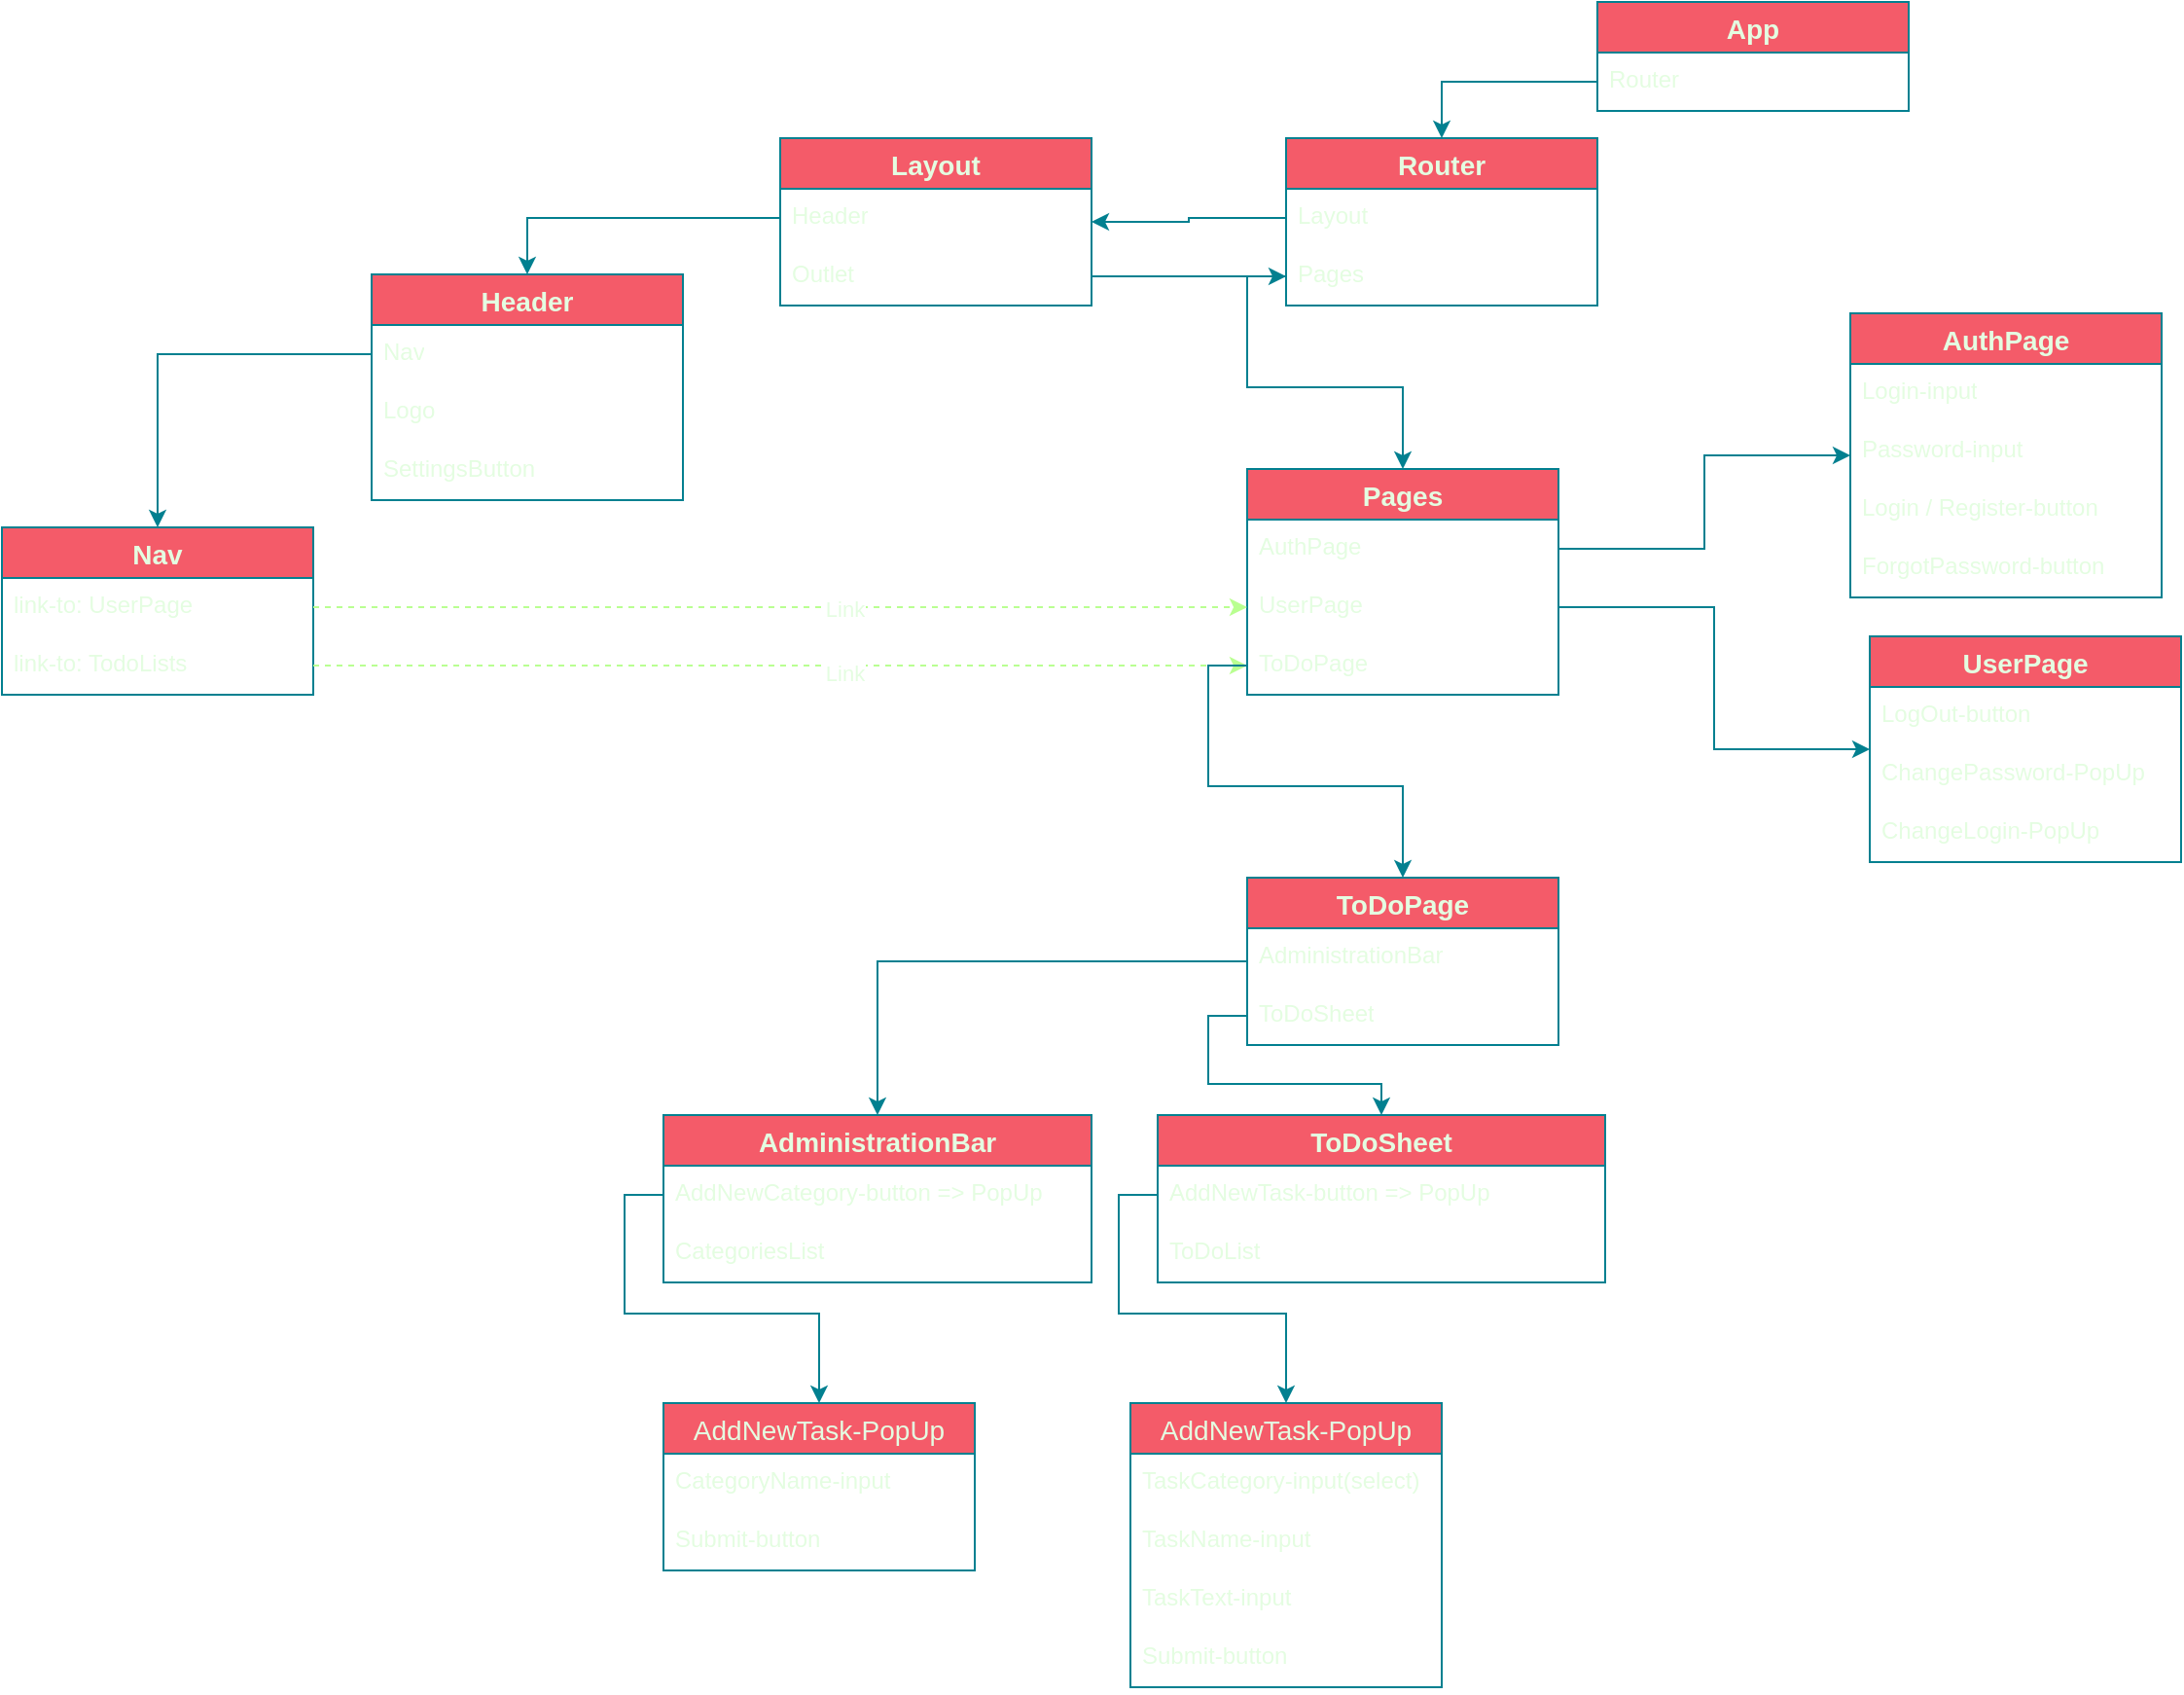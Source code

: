 <mxfile version="21.3.8" type="github">
  <diagram name="Страница 1" id="6tXET_UQnHRXLjtFdIph">
    <mxGraphModel dx="2261" dy="756" grid="1" gridSize="10" guides="1" tooltips="1" connect="1" arrows="1" fold="1" page="1" pageScale="1" pageWidth="827" pageHeight="1169" math="0" shadow="0">
      <root>
        <mxCell id="0" />
        <mxCell id="1" parent="0" />
        <mxCell id="IGXPedK8rDx9fx1_-4YQ-31" value="App" style="swimlane;fontStyle=1;childLayout=stackLayout;horizontal=1;startSize=26;horizontalStack=0;resizeParent=1;resizeParentMax=0;resizeLast=0;collapsible=1;marginBottom=0;align=center;fontSize=14;labelBackgroundColor=none;fillColor=#F45B69;strokeColor=#028090;fontColor=#E4FDE1;" vertex="1" parent="1">
          <mxGeometry x="640" y="30" width="160" height="56" as="geometry" />
        </mxCell>
        <mxCell id="IGXPedK8rDx9fx1_-4YQ-34" value="Router" style="text;strokeColor=none;fillColor=none;spacingLeft=4;spacingRight=4;overflow=hidden;rotatable=0;points=[[0,0.5],[1,0.5]];portConstraint=eastwest;fontSize=12;whiteSpace=wrap;html=1;labelBackgroundColor=none;fontColor=#E4FDE1;" vertex="1" parent="IGXPedK8rDx9fx1_-4YQ-31">
          <mxGeometry y="26" width="160" height="30" as="geometry" />
        </mxCell>
        <mxCell id="IGXPedK8rDx9fx1_-4YQ-39" value="Router" style="swimlane;fontStyle=1;childLayout=stackLayout;horizontal=1;startSize=26;horizontalStack=0;resizeParent=1;resizeParentMax=0;resizeLast=0;collapsible=1;marginBottom=0;align=center;fontSize=14;labelBackgroundColor=none;fillColor=#F45B69;strokeColor=#028090;fontColor=#E4FDE1;" vertex="1" parent="1">
          <mxGeometry x="480" y="100" width="160" height="86" as="geometry" />
        </mxCell>
        <mxCell id="IGXPedK8rDx9fx1_-4YQ-40" value="Layout" style="text;strokeColor=none;fillColor=none;spacingLeft=4;spacingRight=4;overflow=hidden;rotatable=0;points=[[0,0.5],[1,0.5]];portConstraint=eastwest;fontSize=12;whiteSpace=wrap;html=1;labelBackgroundColor=none;fontColor=#E4FDE1;" vertex="1" parent="IGXPedK8rDx9fx1_-4YQ-39">
          <mxGeometry y="26" width="160" height="30" as="geometry" />
        </mxCell>
        <mxCell id="IGXPedK8rDx9fx1_-4YQ-41" value="Pages" style="text;strokeColor=none;fillColor=none;spacingLeft=4;spacingRight=4;overflow=hidden;rotatable=0;points=[[0,0.5],[1,0.5]];portConstraint=eastwest;fontSize=12;whiteSpace=wrap;html=1;labelBackgroundColor=none;fontColor=#E4FDE1;" vertex="1" parent="IGXPedK8rDx9fx1_-4YQ-39">
          <mxGeometry y="56" width="160" height="30" as="geometry" />
        </mxCell>
        <mxCell id="IGXPedK8rDx9fx1_-4YQ-46" value="Pages" style="swimlane;fontStyle=1;childLayout=stackLayout;horizontal=1;startSize=26;horizontalStack=0;resizeParent=1;resizeParentMax=0;resizeLast=0;collapsible=1;marginBottom=0;align=center;fontSize=14;labelBackgroundColor=none;fillColor=#F45B69;strokeColor=#028090;fontColor=#E4FDE1;" vertex="1" parent="1">
          <mxGeometry x="460" y="270" width="160" height="116" as="geometry" />
        </mxCell>
        <mxCell id="IGXPedK8rDx9fx1_-4YQ-47" value="AuthPage" style="text;strokeColor=none;fillColor=none;spacingLeft=4;spacingRight=4;overflow=hidden;rotatable=0;points=[[0,0.5],[1,0.5]];portConstraint=eastwest;fontSize=12;whiteSpace=wrap;html=1;labelBackgroundColor=none;fontColor=#E4FDE1;" vertex="1" parent="IGXPedK8rDx9fx1_-4YQ-46">
          <mxGeometry y="26" width="160" height="30" as="geometry" />
        </mxCell>
        <mxCell id="IGXPedK8rDx9fx1_-4YQ-48" value="UserPage" style="text;strokeColor=none;fillColor=none;spacingLeft=4;spacingRight=4;overflow=hidden;rotatable=0;points=[[0,0.5],[1,0.5]];portConstraint=eastwest;fontSize=12;whiteSpace=wrap;html=1;labelBackgroundColor=none;fontColor=#E4FDE1;" vertex="1" parent="IGXPedK8rDx9fx1_-4YQ-46">
          <mxGeometry y="56" width="160" height="30" as="geometry" />
        </mxCell>
        <mxCell id="IGXPedK8rDx9fx1_-4YQ-68" value="ToDoPage" style="text;strokeColor=none;fillColor=none;spacingLeft=4;spacingRight=4;overflow=hidden;rotatable=0;points=[[0,0.5],[1,0.5]];portConstraint=eastwest;fontSize=12;whiteSpace=wrap;html=1;labelBackgroundColor=none;fontColor=#E4FDE1;" vertex="1" parent="IGXPedK8rDx9fx1_-4YQ-46">
          <mxGeometry y="86" width="160" height="30" as="geometry" />
        </mxCell>
        <mxCell id="IGXPedK8rDx9fx1_-4YQ-50" value="Layout" style="swimlane;fontStyle=1;childLayout=stackLayout;horizontal=1;startSize=26;horizontalStack=0;resizeParent=1;resizeParentMax=0;resizeLast=0;collapsible=1;marginBottom=0;align=center;fontSize=14;labelBackgroundColor=none;fillColor=#F45B69;strokeColor=#028090;fontColor=#E4FDE1;" vertex="1" parent="1">
          <mxGeometry x="220" y="100" width="160" height="86" as="geometry" />
        </mxCell>
        <mxCell id="IGXPedK8rDx9fx1_-4YQ-51" value="Header" style="text;strokeColor=none;fillColor=none;spacingLeft=4;spacingRight=4;overflow=hidden;rotatable=0;points=[[0,0.5],[1,0.5]];portConstraint=eastwest;fontSize=12;whiteSpace=wrap;html=1;labelBackgroundColor=none;fontColor=#E4FDE1;" vertex="1" parent="IGXPedK8rDx9fx1_-4YQ-50">
          <mxGeometry y="26" width="160" height="30" as="geometry" />
        </mxCell>
        <mxCell id="IGXPedK8rDx9fx1_-4YQ-52" value="Outlet" style="text;strokeColor=none;fillColor=none;spacingLeft=4;spacingRight=4;overflow=hidden;rotatable=0;points=[[0,0.5],[1,0.5]];portConstraint=eastwest;fontSize=12;whiteSpace=wrap;html=1;labelBackgroundColor=none;fontColor=#E4FDE1;" vertex="1" parent="IGXPedK8rDx9fx1_-4YQ-50">
          <mxGeometry y="56" width="160" height="30" as="geometry" />
        </mxCell>
        <mxCell id="IGXPedK8rDx9fx1_-4YQ-53" style="edgeStyle=orthogonalEdgeStyle;rounded=0;orthogonalLoop=1;jettySize=auto;html=1;labelBackgroundColor=none;strokeColor=#028090;fontColor=default;" edge="1" parent="1" source="IGXPedK8rDx9fx1_-4YQ-34" target="IGXPedK8rDx9fx1_-4YQ-39">
          <mxGeometry relative="1" as="geometry" />
        </mxCell>
        <mxCell id="IGXPedK8rDx9fx1_-4YQ-54" style="edgeStyle=orthogonalEdgeStyle;rounded=0;orthogonalLoop=1;jettySize=auto;html=1;labelBackgroundColor=none;strokeColor=#028090;fontColor=default;" edge="1" parent="1" source="IGXPedK8rDx9fx1_-4YQ-41" target="IGXPedK8rDx9fx1_-4YQ-46">
          <mxGeometry relative="1" as="geometry" />
        </mxCell>
        <mxCell id="IGXPedK8rDx9fx1_-4YQ-55" style="edgeStyle=orthogonalEdgeStyle;rounded=0;orthogonalLoop=1;jettySize=auto;html=1;labelBackgroundColor=none;strokeColor=#028090;fontColor=default;" edge="1" parent="1" source="IGXPedK8rDx9fx1_-4YQ-40" target="IGXPedK8rDx9fx1_-4YQ-50">
          <mxGeometry relative="1" as="geometry" />
        </mxCell>
        <mxCell id="IGXPedK8rDx9fx1_-4YQ-56" value="Header" style="swimlane;fontStyle=1;childLayout=stackLayout;horizontal=1;startSize=26;horizontalStack=0;resizeParent=1;resizeParentMax=0;resizeLast=0;collapsible=1;marginBottom=0;align=center;fontSize=14;labelBackgroundColor=none;fillColor=#F45B69;strokeColor=#028090;fontColor=#E4FDE1;" vertex="1" parent="1">
          <mxGeometry x="10" y="170" width="160" height="116" as="geometry" />
        </mxCell>
        <mxCell id="IGXPedK8rDx9fx1_-4YQ-58" value="Nav" style="text;strokeColor=none;fillColor=none;spacingLeft=4;spacingRight=4;overflow=hidden;rotatable=0;points=[[0,0.5],[1,0.5]];portConstraint=eastwest;fontSize=12;whiteSpace=wrap;html=1;labelBackgroundColor=none;fontColor=#E4FDE1;" vertex="1" parent="IGXPedK8rDx9fx1_-4YQ-56">
          <mxGeometry y="26" width="160" height="30" as="geometry" />
        </mxCell>
        <mxCell id="IGXPedK8rDx9fx1_-4YQ-59" value="Logo" style="text;strokeColor=none;fillColor=none;spacingLeft=4;spacingRight=4;overflow=hidden;rotatable=0;points=[[0,0.5],[1,0.5]];portConstraint=eastwest;fontSize=12;whiteSpace=wrap;html=1;labelBackgroundColor=none;fontColor=#E4FDE1;" vertex="1" parent="IGXPedK8rDx9fx1_-4YQ-56">
          <mxGeometry y="56" width="160" height="30" as="geometry" />
        </mxCell>
        <mxCell id="IGXPedK8rDx9fx1_-4YQ-60" value="SettingsButton" style="text;strokeColor=none;fillColor=none;spacingLeft=4;spacingRight=4;overflow=hidden;rotatable=0;points=[[0,0.5],[1,0.5]];portConstraint=eastwest;fontSize=12;whiteSpace=wrap;html=1;labelBackgroundColor=none;fontColor=#E4FDE1;" vertex="1" parent="IGXPedK8rDx9fx1_-4YQ-56">
          <mxGeometry y="86" width="160" height="30" as="geometry" />
        </mxCell>
        <mxCell id="IGXPedK8rDx9fx1_-4YQ-61" style="edgeStyle=orthogonalEdgeStyle;rounded=0;orthogonalLoop=1;jettySize=auto;html=1;labelBackgroundColor=none;strokeColor=#028090;fontColor=default;" edge="1" parent="1" source="IGXPedK8rDx9fx1_-4YQ-51" target="IGXPedK8rDx9fx1_-4YQ-56">
          <mxGeometry relative="1" as="geometry" />
        </mxCell>
        <mxCell id="IGXPedK8rDx9fx1_-4YQ-62" style="edgeStyle=orthogonalEdgeStyle;rounded=0;orthogonalLoop=1;jettySize=auto;html=1;labelBackgroundColor=none;strokeColor=#028090;fontColor=default;" edge="1" parent="1" source="IGXPedK8rDx9fx1_-4YQ-52" target="IGXPedK8rDx9fx1_-4YQ-41">
          <mxGeometry relative="1" as="geometry" />
        </mxCell>
        <mxCell id="IGXPedK8rDx9fx1_-4YQ-64" value="Nav" style="swimlane;fontStyle=1;childLayout=stackLayout;horizontal=1;startSize=26;horizontalStack=0;resizeParent=1;resizeParentMax=0;resizeLast=0;collapsible=1;marginBottom=0;align=center;fontSize=14;labelBackgroundColor=none;fillColor=#F45B69;strokeColor=#028090;fontColor=#E4FDE1;" vertex="1" parent="1">
          <mxGeometry x="-180" y="300" width="160" height="86" as="geometry" />
        </mxCell>
        <mxCell id="IGXPedK8rDx9fx1_-4YQ-65" value="link-to: UserPage" style="text;strokeColor=none;fillColor=none;spacingLeft=4;spacingRight=4;overflow=hidden;rotatable=0;points=[[0,0.5],[1,0.5]];portConstraint=eastwest;fontSize=12;whiteSpace=wrap;html=1;labelBackgroundColor=none;fontColor=#E4FDE1;" vertex="1" parent="IGXPedK8rDx9fx1_-4YQ-64">
          <mxGeometry y="26" width="160" height="30" as="geometry" />
        </mxCell>
        <mxCell id="IGXPedK8rDx9fx1_-4YQ-66" value="link-to: TodoLists" style="text;strokeColor=none;fillColor=none;spacingLeft=4;spacingRight=4;overflow=hidden;rotatable=0;points=[[0,0.5],[1,0.5]];portConstraint=eastwest;fontSize=12;whiteSpace=wrap;html=1;labelBackgroundColor=none;fontColor=#E4FDE1;" vertex="1" parent="IGXPedK8rDx9fx1_-4YQ-64">
          <mxGeometry y="56" width="160" height="30" as="geometry" />
        </mxCell>
        <mxCell id="IGXPedK8rDx9fx1_-4YQ-69" style="edgeStyle=orthogonalEdgeStyle;rounded=0;orthogonalLoop=1;jettySize=auto;html=1;strokeColor=#B9FF91;fontColor=#E4FDE1;fillColor=#d5e8d4;dashed=1;" edge="1" parent="1" source="IGXPedK8rDx9fx1_-4YQ-65" target="IGXPedK8rDx9fx1_-4YQ-48">
          <mxGeometry relative="1" as="geometry" />
        </mxCell>
        <mxCell id="IGXPedK8rDx9fx1_-4YQ-105" value="Link" style="edgeLabel;html=1;align=center;verticalAlign=middle;resizable=0;points=[];fontColor=#E4FDE1;" vertex="1" connectable="0" parent="IGXPedK8rDx9fx1_-4YQ-69">
          <mxGeometry x="0.138" y="-1" relative="1" as="geometry">
            <mxPoint as="offset" />
          </mxGeometry>
        </mxCell>
        <mxCell id="IGXPedK8rDx9fx1_-4YQ-70" style="edgeStyle=orthogonalEdgeStyle;rounded=0;orthogonalLoop=1;jettySize=auto;html=1;strokeColor=#B9FF91;fontColor=#E4FDE1;fillColor=#d5e8d4;dashed=1;" edge="1" parent="1" source="IGXPedK8rDx9fx1_-4YQ-66" target="IGXPedK8rDx9fx1_-4YQ-68">
          <mxGeometry relative="1" as="geometry" />
        </mxCell>
        <mxCell id="IGXPedK8rDx9fx1_-4YQ-104" value="Link" style="edgeLabel;html=1;align=center;verticalAlign=middle;resizable=0;points=[];fontColor=#E4FDE1;" vertex="1" connectable="0" parent="IGXPedK8rDx9fx1_-4YQ-70">
          <mxGeometry x="0.138" y="-4" relative="1" as="geometry">
            <mxPoint as="offset" />
          </mxGeometry>
        </mxCell>
        <mxCell id="IGXPedK8rDx9fx1_-4YQ-71" style="edgeStyle=orthogonalEdgeStyle;rounded=0;orthogonalLoop=1;jettySize=auto;html=1;strokeColor=#028090;fontColor=#E4FDE1;fillColor=#F45B69;" edge="1" parent="1" source="IGXPedK8rDx9fx1_-4YQ-58" target="IGXPedK8rDx9fx1_-4YQ-64">
          <mxGeometry relative="1" as="geometry" />
        </mxCell>
        <mxCell id="IGXPedK8rDx9fx1_-4YQ-72" value="AuthPage" style="swimlane;fontStyle=1;childLayout=stackLayout;horizontal=1;startSize=26;horizontalStack=0;resizeParent=1;resizeParentMax=0;resizeLast=0;collapsible=1;marginBottom=0;align=center;fontSize=14;labelBackgroundColor=none;fillColor=#F45B69;strokeColor=#028090;fontColor=#E4FDE1;" vertex="1" parent="1">
          <mxGeometry x="770" y="190" width="160" height="146" as="geometry" />
        </mxCell>
        <mxCell id="IGXPedK8rDx9fx1_-4YQ-73" value="Login-input" style="text;strokeColor=none;fillColor=none;spacingLeft=4;spacingRight=4;overflow=hidden;rotatable=0;points=[[0,0.5],[1,0.5]];portConstraint=eastwest;fontSize=12;whiteSpace=wrap;html=1;labelBackgroundColor=none;fontColor=#E4FDE1;" vertex="1" parent="IGXPedK8rDx9fx1_-4YQ-72">
          <mxGeometry y="26" width="160" height="30" as="geometry" />
        </mxCell>
        <mxCell id="IGXPedK8rDx9fx1_-4YQ-74" value="Password-input" style="text;strokeColor=none;fillColor=none;spacingLeft=4;spacingRight=4;overflow=hidden;rotatable=0;points=[[0,0.5],[1,0.5]];portConstraint=eastwest;fontSize=12;whiteSpace=wrap;html=1;labelBackgroundColor=none;fontColor=#E4FDE1;" vertex="1" parent="IGXPedK8rDx9fx1_-4YQ-72">
          <mxGeometry y="56" width="160" height="30" as="geometry" />
        </mxCell>
        <mxCell id="IGXPedK8rDx9fx1_-4YQ-75" value="Login / Register-button" style="text;strokeColor=none;fillColor=none;spacingLeft=4;spacingRight=4;overflow=hidden;rotatable=0;points=[[0,0.5],[1,0.5]];portConstraint=eastwest;fontSize=12;whiteSpace=wrap;html=1;labelBackgroundColor=none;fontColor=#E4FDE1;" vertex="1" parent="IGXPedK8rDx9fx1_-4YQ-72">
          <mxGeometry y="86" width="160" height="30" as="geometry" />
        </mxCell>
        <mxCell id="IGXPedK8rDx9fx1_-4YQ-82" value="ForgotPassword-button" style="text;strokeColor=none;fillColor=none;spacingLeft=4;spacingRight=4;overflow=hidden;rotatable=0;points=[[0,0.5],[1,0.5]];portConstraint=eastwest;fontSize=12;whiteSpace=wrap;html=1;labelBackgroundColor=none;fontColor=#E4FDE1;" vertex="1" parent="IGXPedK8rDx9fx1_-4YQ-72">
          <mxGeometry y="116" width="160" height="30" as="geometry" />
        </mxCell>
        <mxCell id="IGXPedK8rDx9fx1_-4YQ-77" style="edgeStyle=orthogonalEdgeStyle;rounded=0;orthogonalLoop=1;jettySize=auto;html=1;strokeColor=#028090;fontColor=#E4FDE1;fillColor=#F45B69;" edge="1" parent="1" source="IGXPedK8rDx9fx1_-4YQ-47" target="IGXPedK8rDx9fx1_-4YQ-72">
          <mxGeometry relative="1" as="geometry" />
        </mxCell>
        <mxCell id="IGXPedK8rDx9fx1_-4YQ-78" value="UserPage" style="swimlane;fontStyle=1;childLayout=stackLayout;horizontal=1;startSize=26;horizontalStack=0;resizeParent=1;resizeParentMax=0;resizeLast=0;collapsible=1;marginBottom=0;align=center;fontSize=14;labelBackgroundColor=none;fillColor=#F45B69;strokeColor=#028090;fontColor=#E4FDE1;" vertex="1" parent="1">
          <mxGeometry x="780" y="356" width="160" height="116" as="geometry" />
        </mxCell>
        <mxCell id="IGXPedK8rDx9fx1_-4YQ-79" value="LogOut-button" style="text;strokeColor=none;fillColor=none;spacingLeft=4;spacingRight=4;overflow=hidden;rotatable=0;points=[[0,0.5],[1,0.5]];portConstraint=eastwest;fontSize=12;whiteSpace=wrap;html=1;labelBackgroundColor=none;fontColor=#E4FDE1;" vertex="1" parent="IGXPedK8rDx9fx1_-4YQ-78">
          <mxGeometry y="26" width="160" height="30" as="geometry" />
        </mxCell>
        <mxCell id="IGXPedK8rDx9fx1_-4YQ-80" value="ChangePassword-PopUp" style="text;strokeColor=none;fillColor=none;spacingLeft=4;spacingRight=4;overflow=hidden;rotatable=0;points=[[0,0.5],[1,0.5]];portConstraint=eastwest;fontSize=12;whiteSpace=wrap;html=1;labelBackgroundColor=none;fontColor=#E4FDE1;" vertex="1" parent="IGXPedK8rDx9fx1_-4YQ-78">
          <mxGeometry y="56" width="160" height="30" as="geometry" />
        </mxCell>
        <mxCell id="IGXPedK8rDx9fx1_-4YQ-83" value="ChangeLogin-PopUp" style="text;strokeColor=none;fillColor=none;spacingLeft=4;spacingRight=4;overflow=hidden;rotatable=0;points=[[0,0.5],[1,0.5]];portConstraint=eastwest;fontSize=12;whiteSpace=wrap;html=1;labelBackgroundColor=none;fontColor=#E4FDE1;" vertex="1" parent="IGXPedK8rDx9fx1_-4YQ-78">
          <mxGeometry y="86" width="160" height="30" as="geometry" />
        </mxCell>
        <mxCell id="IGXPedK8rDx9fx1_-4YQ-84" style="edgeStyle=orthogonalEdgeStyle;rounded=0;orthogonalLoop=1;jettySize=auto;html=1;strokeColor=#028090;fontColor=#E4FDE1;fillColor=#F45B69;" edge="1" parent="1" source="IGXPedK8rDx9fx1_-4YQ-48" target="IGXPedK8rDx9fx1_-4YQ-78">
          <mxGeometry relative="1" as="geometry" />
        </mxCell>
        <mxCell id="IGXPedK8rDx9fx1_-4YQ-98" style="edgeStyle=orthogonalEdgeStyle;rounded=0;orthogonalLoop=1;jettySize=auto;html=1;strokeColor=#028090;fontColor=#E4FDE1;fillColor=#F45B69;" edge="1" parent="1" source="IGXPedK8rDx9fx1_-4YQ-85" target="IGXPedK8rDx9fx1_-4YQ-92">
          <mxGeometry relative="1" as="geometry" />
        </mxCell>
        <mxCell id="IGXPedK8rDx9fx1_-4YQ-85" value="ToDoPage" style="swimlane;fontStyle=1;childLayout=stackLayout;horizontal=1;startSize=26;horizontalStack=0;resizeParent=1;resizeParentMax=0;resizeLast=0;collapsible=1;marginBottom=0;align=center;fontSize=14;labelBackgroundColor=none;fillColor=#F45B69;strokeColor=#028090;fontColor=#E4FDE1;" vertex="1" parent="1">
          <mxGeometry x="460" y="480" width="160" height="86" as="geometry" />
        </mxCell>
        <mxCell id="IGXPedK8rDx9fx1_-4YQ-88" value="AdministrationBar" style="text;strokeColor=none;fillColor=none;spacingLeft=4;spacingRight=4;overflow=hidden;rotatable=0;points=[[0,0.5],[1,0.5]];portConstraint=eastwest;fontSize=12;whiteSpace=wrap;html=1;labelBackgroundColor=none;fontColor=#E4FDE1;" vertex="1" parent="IGXPedK8rDx9fx1_-4YQ-85">
          <mxGeometry y="26" width="160" height="30" as="geometry" />
        </mxCell>
        <mxCell id="IGXPedK8rDx9fx1_-4YQ-91" value="ToDoSheet" style="text;strokeColor=none;fillColor=none;spacingLeft=4;spacingRight=4;overflow=hidden;rotatable=0;points=[[0,0.5],[1,0.5]];portConstraint=eastwest;fontSize=12;whiteSpace=wrap;html=1;labelBackgroundColor=none;fontColor=#E4FDE1;" vertex="1" parent="IGXPedK8rDx9fx1_-4YQ-85">
          <mxGeometry y="56" width="160" height="30" as="geometry" />
        </mxCell>
        <mxCell id="IGXPedK8rDx9fx1_-4YQ-90" style="edgeStyle=orthogonalEdgeStyle;rounded=0;orthogonalLoop=1;jettySize=auto;html=1;strokeColor=#028090;fontColor=#E4FDE1;fillColor=#F45B69;" edge="1" parent="1" source="IGXPedK8rDx9fx1_-4YQ-68" target="IGXPedK8rDx9fx1_-4YQ-85">
          <mxGeometry relative="1" as="geometry" />
        </mxCell>
        <mxCell id="IGXPedK8rDx9fx1_-4YQ-92" value="AdministrationBar" style="swimlane;fontStyle=1;childLayout=stackLayout;horizontal=1;startSize=26;horizontalStack=0;resizeParent=1;resizeParentMax=0;resizeLast=0;collapsible=1;marginBottom=0;align=center;fontSize=14;labelBackgroundColor=none;fillColor=#F45B69;strokeColor=#028090;fontColor=#E4FDE1;" vertex="1" parent="1">
          <mxGeometry x="160" y="602" width="220" height="86" as="geometry" />
        </mxCell>
        <mxCell id="IGXPedK8rDx9fx1_-4YQ-94" value="AddNewCategory-button =&amp;gt; PopUp" style="text;strokeColor=none;fillColor=none;spacingLeft=4;spacingRight=4;overflow=hidden;rotatable=0;points=[[0,0.5],[1,0.5]];portConstraint=eastwest;fontSize=12;whiteSpace=wrap;html=1;labelBackgroundColor=none;fontColor=#E4FDE1;" vertex="1" parent="IGXPedK8rDx9fx1_-4YQ-92">
          <mxGeometry y="26" width="220" height="30" as="geometry" />
        </mxCell>
        <mxCell id="IGXPedK8rDx9fx1_-4YQ-93" value="CategoriesList" style="text;strokeColor=none;fillColor=none;spacingLeft=4;spacingRight=4;overflow=hidden;rotatable=0;points=[[0,0.5],[1,0.5]];portConstraint=eastwest;fontSize=12;whiteSpace=wrap;html=1;labelBackgroundColor=none;fontColor=#E4FDE1;" vertex="1" parent="IGXPedK8rDx9fx1_-4YQ-92">
          <mxGeometry y="56" width="220" height="30" as="geometry" />
        </mxCell>
        <mxCell id="IGXPedK8rDx9fx1_-4YQ-95" value="ToDoSheet" style="swimlane;fontStyle=1;childLayout=stackLayout;horizontal=1;startSize=26;horizontalStack=0;resizeParent=1;resizeParentMax=0;resizeLast=0;collapsible=1;marginBottom=0;align=center;fontSize=14;labelBackgroundColor=none;fillColor=#F45B69;strokeColor=#028090;fontColor=#E4FDE1;" vertex="1" parent="1">
          <mxGeometry x="414" y="602" width="230" height="86" as="geometry" />
        </mxCell>
        <mxCell id="IGXPedK8rDx9fx1_-4YQ-96" value="AddNewTask-button =&amp;gt; PopUp" style="text;strokeColor=none;fillColor=none;spacingLeft=4;spacingRight=4;overflow=hidden;rotatable=0;points=[[0,0.5],[1,0.5]];portConstraint=eastwest;fontSize=12;whiteSpace=wrap;html=1;labelBackgroundColor=none;fontColor=#E4FDE1;" vertex="1" parent="IGXPedK8rDx9fx1_-4YQ-95">
          <mxGeometry y="26" width="230" height="30" as="geometry" />
        </mxCell>
        <mxCell id="IGXPedK8rDx9fx1_-4YQ-97" value="ToDoList" style="text;strokeColor=none;fillColor=none;spacingLeft=4;spacingRight=4;overflow=hidden;rotatable=0;points=[[0,0.5],[1,0.5]];portConstraint=eastwest;fontSize=12;whiteSpace=wrap;html=1;labelBackgroundColor=none;fontColor=#E4FDE1;" vertex="1" parent="IGXPedK8rDx9fx1_-4YQ-95">
          <mxGeometry y="56" width="230" height="30" as="geometry" />
        </mxCell>
        <mxCell id="IGXPedK8rDx9fx1_-4YQ-99" style="edgeStyle=orthogonalEdgeStyle;rounded=0;orthogonalLoop=1;jettySize=auto;html=1;strokeColor=#028090;fontColor=#E4FDE1;fillColor=#F45B69;" edge="1" parent="1" source="IGXPedK8rDx9fx1_-4YQ-91" target="IGXPedK8rDx9fx1_-4YQ-95">
          <mxGeometry relative="1" as="geometry" />
        </mxCell>
        <mxCell id="IGXPedK8rDx9fx1_-4YQ-100" value="AddNewTask-PopUp" style="swimlane;fontStyle=0;childLayout=stackLayout;horizontal=1;startSize=26;horizontalStack=0;resizeParent=1;resizeParentMax=0;resizeLast=0;collapsible=1;marginBottom=0;align=center;fontSize=14;labelBackgroundColor=none;fillColor=#F45B69;strokeColor=#028090;fontColor=#E4FDE1;" vertex="1" parent="1">
          <mxGeometry x="400" y="750" width="160" height="146" as="geometry" />
        </mxCell>
        <mxCell id="IGXPedK8rDx9fx1_-4YQ-101" value="TaskCategory-input(select)" style="text;strokeColor=none;fillColor=none;spacingLeft=4;spacingRight=4;overflow=hidden;rotatable=0;points=[[0,0.5],[1,0.5]];portConstraint=eastwest;fontSize=12;whiteSpace=wrap;html=1;labelBackgroundColor=none;fontColor=#E4FDE1;" vertex="1" parent="IGXPedK8rDx9fx1_-4YQ-100">
          <mxGeometry y="26" width="160" height="30" as="geometry" />
        </mxCell>
        <mxCell id="IGXPedK8rDx9fx1_-4YQ-102" value="TaskName-input" style="text;strokeColor=none;fillColor=none;spacingLeft=4;spacingRight=4;overflow=hidden;rotatable=0;points=[[0,0.5],[1,0.5]];portConstraint=eastwest;fontSize=12;whiteSpace=wrap;html=1;labelBackgroundColor=none;fontColor=#E4FDE1;" vertex="1" parent="IGXPedK8rDx9fx1_-4YQ-100">
          <mxGeometry y="56" width="160" height="30" as="geometry" />
        </mxCell>
        <mxCell id="IGXPedK8rDx9fx1_-4YQ-108" value="TaskText-input&lt;br&gt;" style="text;strokeColor=none;fillColor=none;spacingLeft=4;spacingRight=4;overflow=hidden;rotatable=0;points=[[0,0.5],[1,0.5]];portConstraint=eastwest;fontSize=12;whiteSpace=wrap;html=1;labelBackgroundColor=none;fontColor=#E4FDE1;" vertex="1" parent="IGXPedK8rDx9fx1_-4YQ-100">
          <mxGeometry y="86" width="160" height="30" as="geometry" />
        </mxCell>
        <mxCell id="IGXPedK8rDx9fx1_-4YQ-106" value="Submit-button" style="text;strokeColor=none;fillColor=none;spacingLeft=4;spacingRight=4;overflow=hidden;rotatable=0;points=[[0,0.5],[1,0.5]];portConstraint=eastwest;fontSize=12;whiteSpace=wrap;html=1;labelBackgroundColor=none;fontColor=#E4FDE1;" vertex="1" parent="IGXPedK8rDx9fx1_-4YQ-100">
          <mxGeometry y="116" width="160" height="30" as="geometry" />
        </mxCell>
        <mxCell id="IGXPedK8rDx9fx1_-4YQ-109" value="AddNewTask-PopUp" style="swimlane;fontStyle=0;childLayout=stackLayout;horizontal=1;startSize=26;horizontalStack=0;resizeParent=1;resizeParentMax=0;resizeLast=0;collapsible=1;marginBottom=0;align=center;fontSize=14;labelBackgroundColor=none;fillColor=#F45B69;strokeColor=#028090;fontColor=#E4FDE1;" vertex="1" parent="1">
          <mxGeometry x="160" y="750" width="160" height="86" as="geometry" />
        </mxCell>
        <mxCell id="IGXPedK8rDx9fx1_-4YQ-111" value="CategoryName-input" style="text;strokeColor=none;fillColor=none;spacingLeft=4;spacingRight=4;overflow=hidden;rotatable=0;points=[[0,0.5],[1,0.5]];portConstraint=eastwest;fontSize=12;whiteSpace=wrap;html=1;labelBackgroundColor=none;fontColor=#E4FDE1;" vertex="1" parent="IGXPedK8rDx9fx1_-4YQ-109">
          <mxGeometry y="26" width="160" height="30" as="geometry" />
        </mxCell>
        <mxCell id="IGXPedK8rDx9fx1_-4YQ-113" value="Submit-button" style="text;strokeColor=none;fillColor=none;spacingLeft=4;spacingRight=4;overflow=hidden;rotatable=0;points=[[0,0.5],[1,0.5]];portConstraint=eastwest;fontSize=12;whiteSpace=wrap;html=1;labelBackgroundColor=none;fontColor=#E4FDE1;" vertex="1" parent="IGXPedK8rDx9fx1_-4YQ-109">
          <mxGeometry y="56" width="160" height="30" as="geometry" />
        </mxCell>
        <mxCell id="IGXPedK8rDx9fx1_-4YQ-114" style="edgeStyle=orthogonalEdgeStyle;rounded=0;orthogonalLoop=1;jettySize=auto;html=1;strokeColor=#028090;fontColor=#E4FDE1;fillColor=#F45B69;" edge="1" parent="1" source="IGXPedK8rDx9fx1_-4YQ-96" target="IGXPedK8rDx9fx1_-4YQ-100">
          <mxGeometry relative="1" as="geometry" />
        </mxCell>
        <mxCell id="IGXPedK8rDx9fx1_-4YQ-115" style="edgeStyle=orthogonalEdgeStyle;rounded=0;orthogonalLoop=1;jettySize=auto;html=1;strokeColor=#028090;fontColor=#E4FDE1;fillColor=#F45B69;" edge="1" parent="1" source="IGXPedK8rDx9fx1_-4YQ-94" target="IGXPedK8rDx9fx1_-4YQ-109">
          <mxGeometry relative="1" as="geometry" />
        </mxCell>
      </root>
    </mxGraphModel>
  </diagram>
</mxfile>
